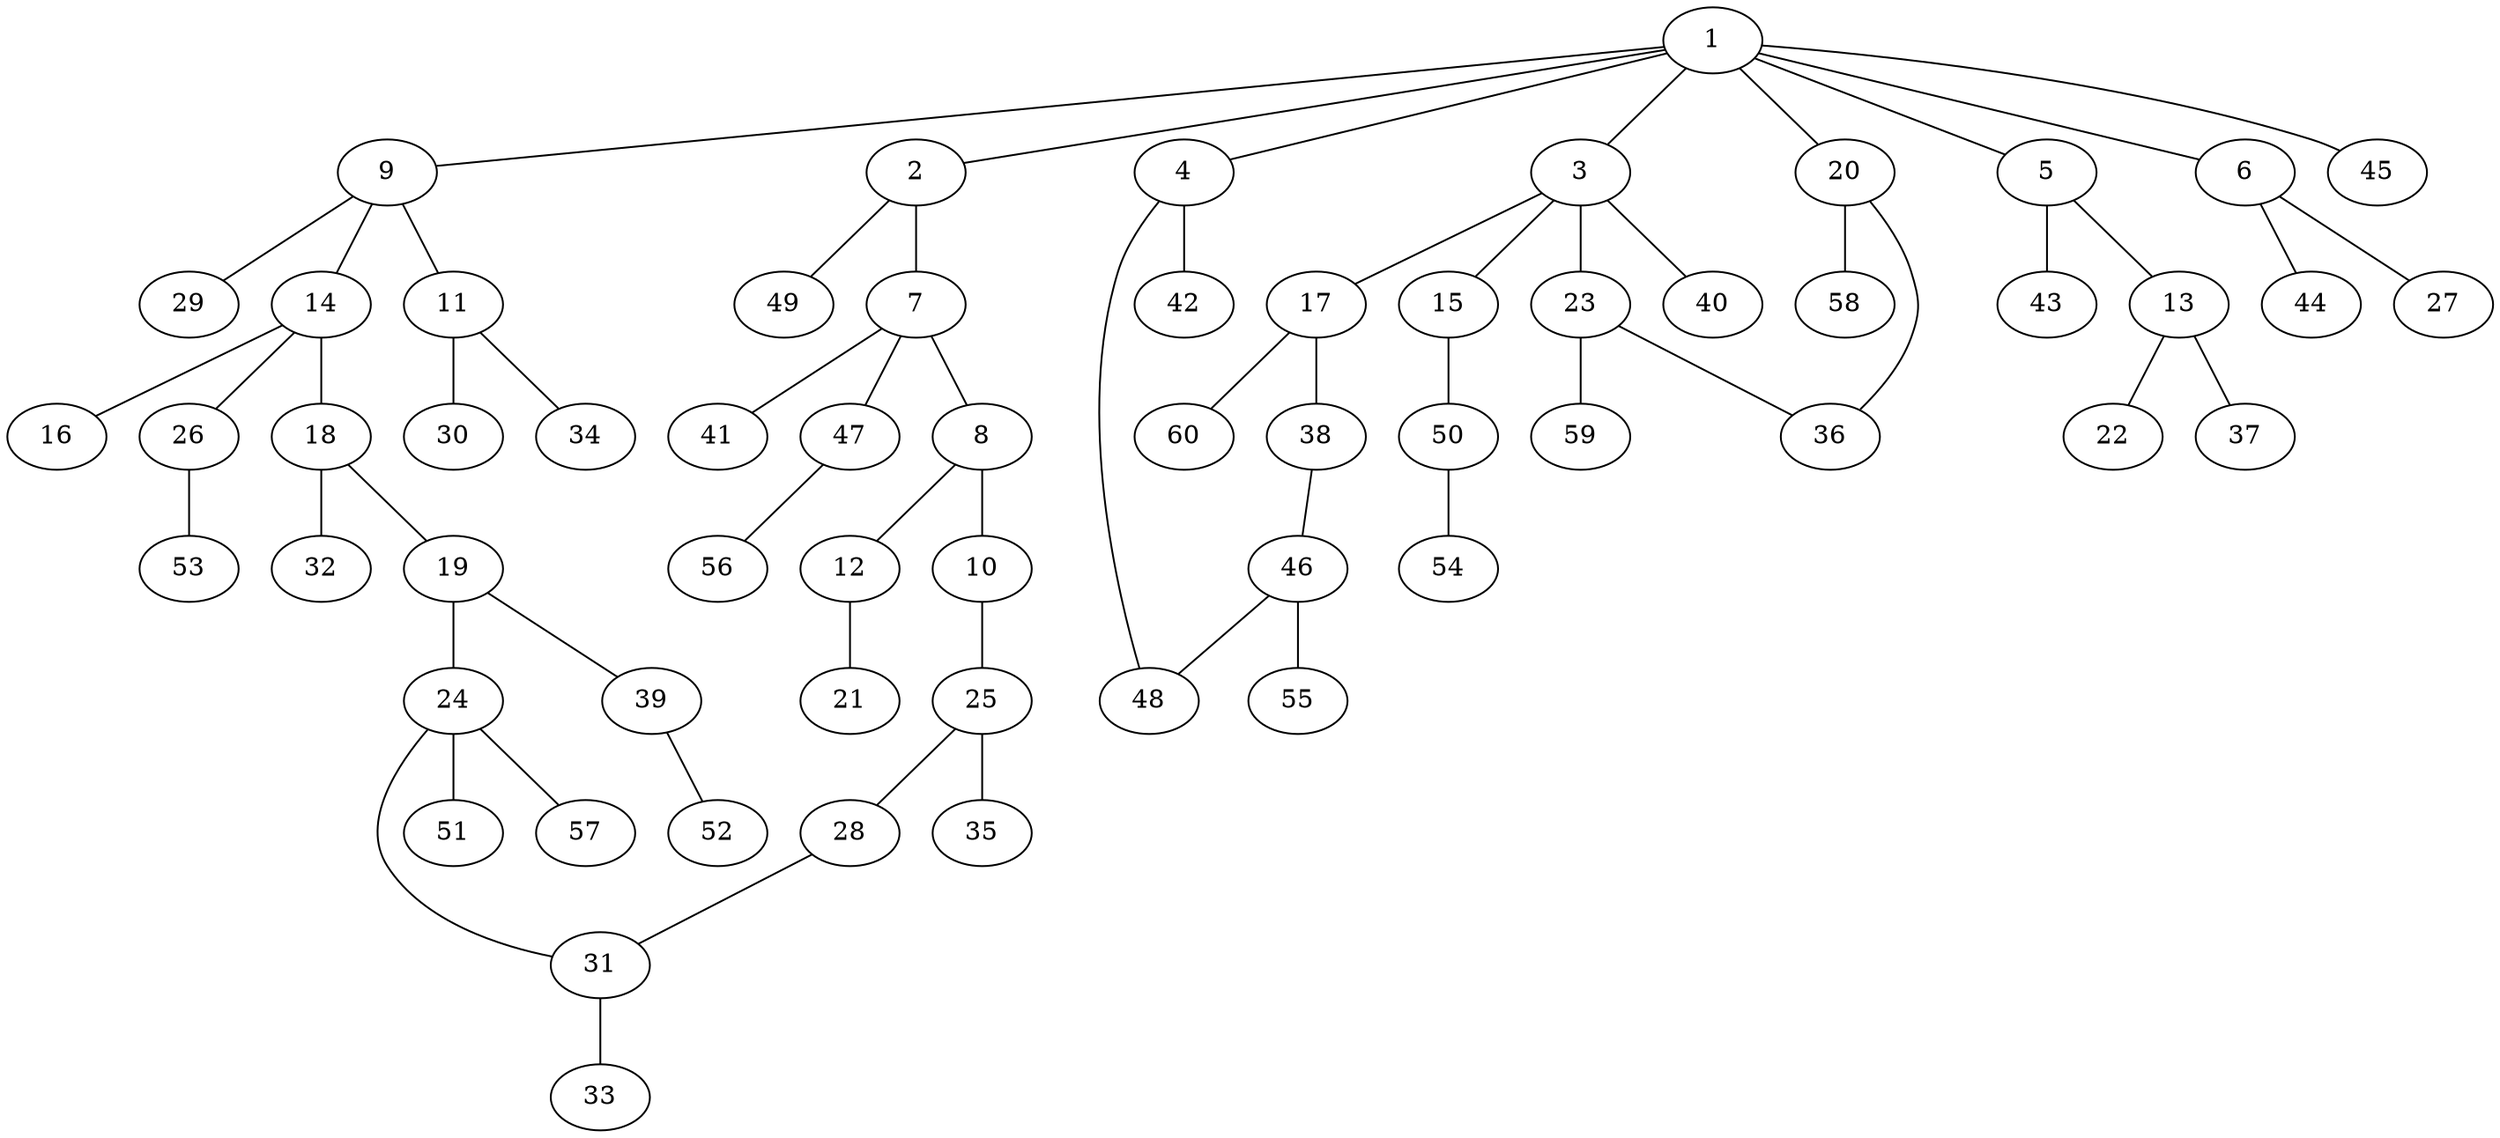graph graphname {1--2
1--3
1--4
1--5
1--6
1--9
1--20
1--45
2--7
2--49
3--15
3--17
3--23
3--40
4--42
4--48
5--13
5--43
6--27
6--44
7--8
7--41
7--47
8--10
8--12
9--11
9--14
9--29
10--25
11--30
11--34
12--21
13--22
13--37
14--16
14--18
14--26
15--50
17--38
17--60
18--19
18--32
19--24
19--39
20--36
20--58
23--36
23--59
24--31
24--51
24--57
25--28
25--35
26--53
28--31
31--33
38--46
39--52
46--48
46--55
47--56
50--54
}